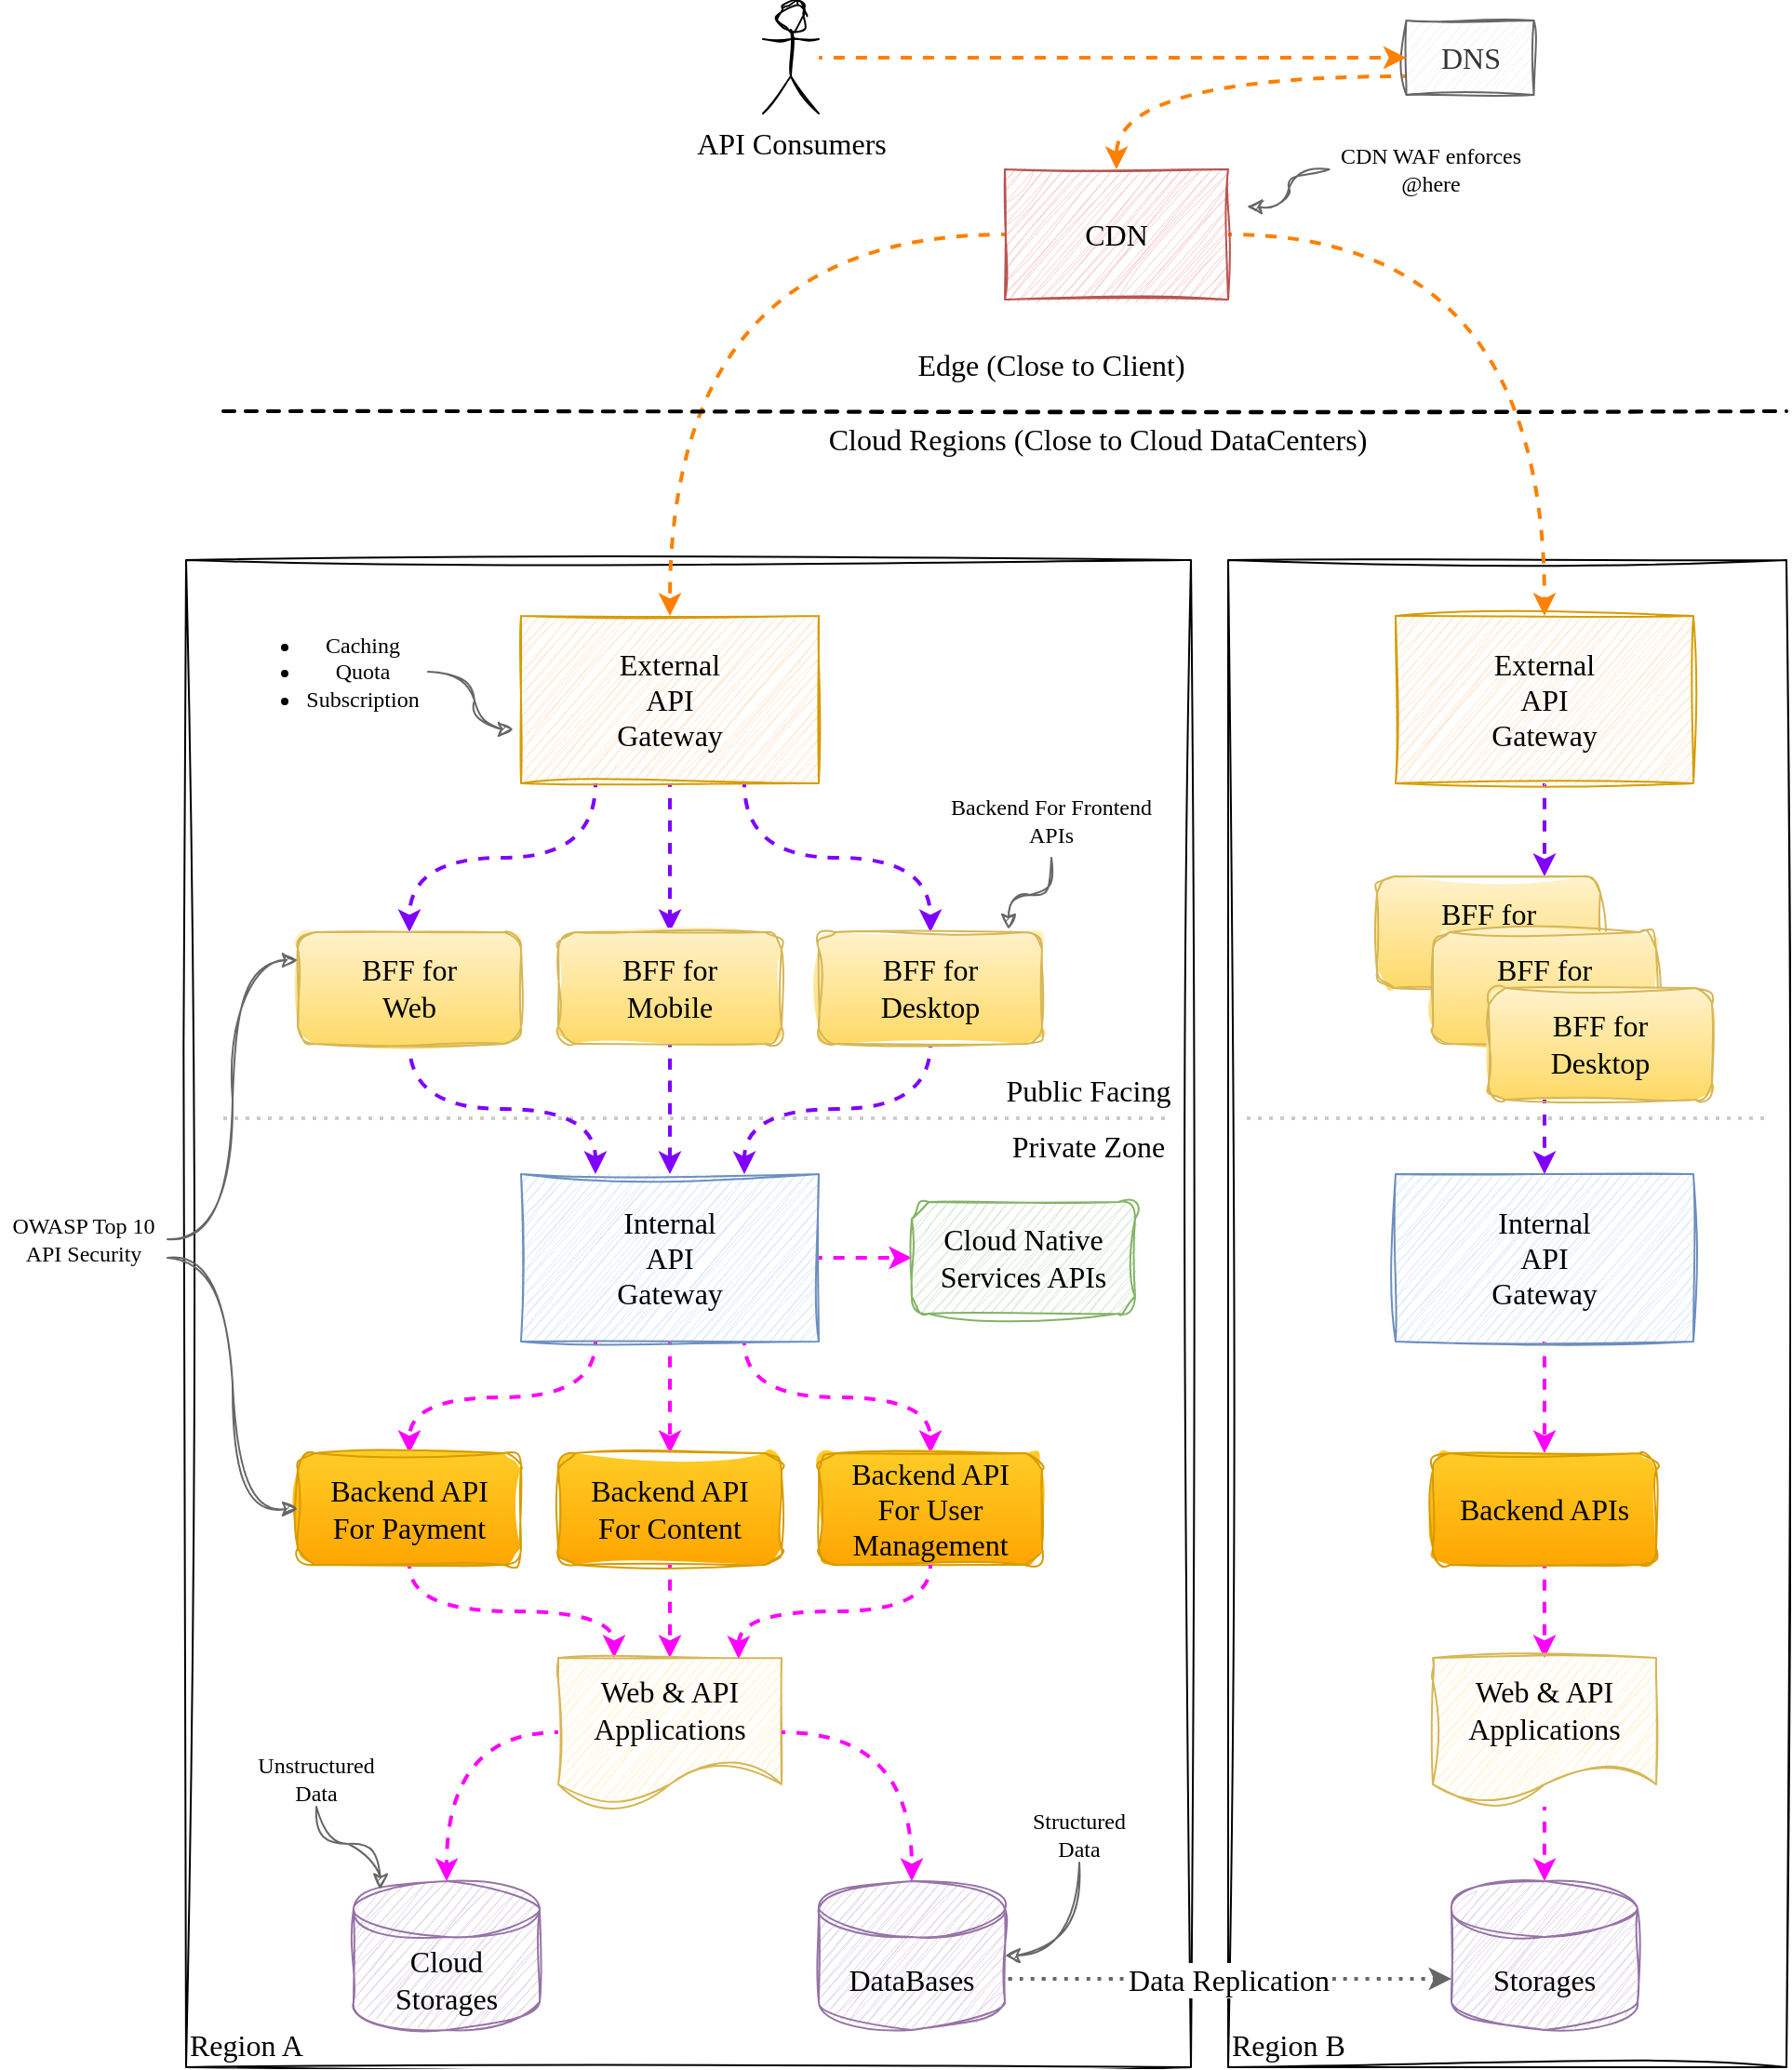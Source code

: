 <mxfile version="24.2.5" type="device">
  <diagram name="Page-1" id="_f-h18ocnEB4iOxPGBQ4">
    <mxGraphModel dx="1420" dy="723" grid="0" gridSize="10" guides="1" tooltips="1" connect="1" arrows="1" fold="1" page="0" pageScale="1" pageWidth="827" pageHeight="1169" math="0" shadow="0">
      <root>
        <mxCell id="0" />
        <mxCell id="1" parent="0" />
        <mxCell id="DkE2EI-Y3YgHdCdcs4yU-56" value="Region B" style="rounded=0;whiteSpace=wrap;html=1;sketch=1;jiggle=2;curveFitting=1;strokeColor=default;align=left;verticalAlign=bottom;fontFamily=Gloria Hallelujah;fontSource=https%3A%2F%2Ffonts.googleapis.com%2Fcss%3Ffamily%3DGloria%2BHallelujah;fontSize=16;fontColor=default;labelBackgroundColor=default;fillColor=default;" parent="1" vertex="1">
          <mxGeometry x="480" y="490" width="300" height="810" as="geometry" />
        </mxCell>
        <mxCell id="DkE2EI-Y3YgHdCdcs4yU-55" value="Region A" style="rounded=0;whiteSpace=wrap;html=1;sketch=1;jiggle=2;curveFitting=1;strokeColor=default;align=left;verticalAlign=bottom;fontFamily=Gloria Hallelujah;fontSource=https%3A%2F%2Ffonts.googleapis.com%2Fcss%3Ffamily%3DGloria%2BHallelujah;fontSize=16;fontColor=default;labelBackgroundColor=default;fillColor=default;" parent="1" vertex="1">
          <mxGeometry x="-80" y="490" width="540" height="810" as="geometry" />
        </mxCell>
        <mxCell id="DkE2EI-Y3YgHdCdcs4yU-33" style="edgeStyle=orthogonalEdgeStyle;curved=1;rounded=0;orthogonalLoop=1;jettySize=auto;html=1;exitX=0;exitY=0.5;exitDx=0;exitDy=0;dashed=1;strokeColor=#FF8000;strokeWidth=2;align=center;verticalAlign=middle;fontFamily=Gloria Hallelujah;fontSource=https%3A%2F%2Ffonts.googleapis.com%2Fcss%3Ffamily%3DGloria%2BHallelujah;fontSize=16;fontColor=default;labelBackgroundColor=default;endArrow=classic;endFill=1;flowAnimation=1;" parent="1" source="DkE2EI-Y3YgHdCdcs4yU-1" target="DkE2EI-Y3YgHdCdcs4yU-2" edge="1">
          <mxGeometry relative="1" as="geometry" />
        </mxCell>
        <mxCell id="DkE2EI-Y3YgHdCdcs4yU-34" style="edgeStyle=orthogonalEdgeStyle;curved=1;rounded=0;orthogonalLoop=1;jettySize=auto;html=1;exitX=1;exitY=0.5;exitDx=0;exitDy=0;dashed=1;strokeColor=#FF8000;strokeWidth=2;align=center;verticalAlign=middle;fontFamily=Gloria Hallelujah;fontSource=https%3A%2F%2Ffonts.googleapis.com%2Fcss%3Ffamily%3DGloria%2BHallelujah;fontSize=16;fontColor=default;labelBackgroundColor=default;endArrow=classic;endFill=1;flowAnimation=1;" parent="1" source="DkE2EI-Y3YgHdCdcs4yU-1" target="DkE2EI-Y3YgHdCdcs4yU-4" edge="1">
          <mxGeometry relative="1" as="geometry" />
        </mxCell>
        <mxCell id="DkE2EI-Y3YgHdCdcs4yU-1" value="CDN" style="rounded=0;whiteSpace=wrap;html=1;sketch=1;curveFitting=1;jiggle=2;fontFamily=Gloria Hallelujah;fontSource=https%3A%2F%2Ffonts.googleapis.com%2Fcss%3Ffamily%3DGloria%2BHallelujah;fontSize=16;fillColor=#f8cecc;strokeColor=#b85450;" parent="1" vertex="1">
          <mxGeometry x="360" y="280" width="120" height="70" as="geometry" />
        </mxCell>
        <mxCell id="DkE2EI-Y3YgHdCdcs4yU-35" style="edgeStyle=orthogonalEdgeStyle;curved=1;rounded=0;orthogonalLoop=1;jettySize=auto;html=1;exitX=0.25;exitY=1;exitDx=0;exitDy=0;dashed=1;strokeColor=#7F00FF;strokeWidth=2;align=center;verticalAlign=middle;fontFamily=Gloria Hallelujah;fontSource=https%3A%2F%2Ffonts.googleapis.com%2Fcss%3Ffamily%3DGloria%2BHallelujah;fontSize=16;fontColor=default;labelBackgroundColor=default;endArrow=classic;endFill=1;flowAnimation=1;" parent="1" source="DkE2EI-Y3YgHdCdcs4yU-2" target="DkE2EI-Y3YgHdCdcs4yU-8" edge="1">
          <mxGeometry relative="1" as="geometry" />
        </mxCell>
        <mxCell id="DkE2EI-Y3YgHdCdcs4yU-36" style="edgeStyle=orthogonalEdgeStyle;curved=1;rounded=0;orthogonalLoop=1;jettySize=auto;html=1;exitX=0.5;exitY=1;exitDx=0;exitDy=0;dashed=1;strokeColor=#7F00FF;strokeWidth=2;align=center;verticalAlign=middle;fontFamily=Gloria Hallelujah;fontSource=https%3A%2F%2Ffonts.googleapis.com%2Fcss%3Ffamily%3DGloria%2BHallelujah;fontSize=16;fontColor=default;labelBackgroundColor=default;endArrow=classic;endFill=1;flowAnimation=1;" parent="1" source="DkE2EI-Y3YgHdCdcs4yU-2" target="DkE2EI-Y3YgHdCdcs4yU-9" edge="1">
          <mxGeometry relative="1" as="geometry" />
        </mxCell>
        <mxCell id="DkE2EI-Y3YgHdCdcs4yU-37" style="edgeStyle=orthogonalEdgeStyle;curved=1;rounded=0;orthogonalLoop=1;jettySize=auto;html=1;exitX=0.75;exitY=1;exitDx=0;exitDy=0;dashed=1;strokeColor=#7F00FF;strokeWidth=2;align=center;verticalAlign=middle;fontFamily=Gloria Hallelujah;fontSource=https%3A%2F%2Ffonts.googleapis.com%2Fcss%3Ffamily%3DGloria%2BHallelujah;fontSize=16;fontColor=default;labelBackgroundColor=default;endArrow=classic;endFill=1;flowAnimation=1;" parent="1" source="DkE2EI-Y3YgHdCdcs4yU-2" target="DkE2EI-Y3YgHdCdcs4yU-10" edge="1">
          <mxGeometry relative="1" as="geometry" />
        </mxCell>
        <mxCell id="DkE2EI-Y3YgHdCdcs4yU-2" value="&lt;div&gt;External&lt;/div&gt;API&lt;div&gt;Gateway&lt;/div&gt;" style="rounded=0;whiteSpace=wrap;html=1;sketch=1;curveFitting=1;jiggle=2;fontFamily=Gloria Hallelujah;fontSource=https%3A%2F%2Ffonts.googleapis.com%2Fcss%3Ffamily%3DGloria%2BHallelujah;fontSize=16;fillColor=#ffe6cc;strokeColor=#d79b00;" parent="1" vertex="1">
          <mxGeometry x="100" y="520" width="160" height="90" as="geometry" />
        </mxCell>
        <mxCell id="DkE2EI-Y3YgHdCdcs4yU-38" style="edgeStyle=orthogonalEdgeStyle;curved=1;rounded=0;orthogonalLoop=1;jettySize=auto;html=1;entryX=0.75;entryY=0;entryDx=0;entryDy=0;dashed=1;strokeColor=#7F00FF;strokeWidth=2;align=center;verticalAlign=middle;fontFamily=Gloria Hallelujah;fontSource=https%3A%2F%2Ffonts.googleapis.com%2Fcss%3Ffamily%3DGloria%2BHallelujah;fontSize=16;fontColor=default;labelBackgroundColor=default;endArrow=classic;endFill=1;flowAnimation=1;" parent="1" source="DkE2EI-Y3YgHdCdcs4yU-4" target="DkE2EI-Y3YgHdCdcs4yU-13" edge="1">
          <mxGeometry relative="1" as="geometry" />
        </mxCell>
        <mxCell id="DkE2EI-Y3YgHdCdcs4yU-4" value="&lt;div&gt;External&lt;/div&gt;API&lt;div&gt;Gateway&lt;/div&gt;" style="rounded=0;whiteSpace=wrap;html=1;sketch=1;curveFitting=1;jiggle=2;fontFamily=Gloria Hallelujah;fontSource=https%3A%2F%2Ffonts.googleapis.com%2Fcss%3Ffamily%3DGloria%2BHallelujah;fontSize=16;fillColor=#ffe6cc;strokeColor=#d79b00;" parent="1" vertex="1">
          <mxGeometry x="570" y="520" width="160" height="90" as="geometry" />
        </mxCell>
        <mxCell id="DkE2EI-Y3YgHdCdcs4yU-5" value="" style="endArrow=none;dashed=1;html=1;rounded=0;fontFamily=Gloria Hallelujah;fontSource=https%3A%2F%2Ffonts.googleapis.com%2Fcss%3Ffamily%3DGloria%2BHallelujah;fontSize=16;fontColor=default;strokeWidth=2;dashPattern=1 2;strokeColor=#CCCCCC;" parent="1" edge="1">
          <mxGeometry width="50" height="50" relative="1" as="geometry">
            <mxPoint x="-60" y="790" as="sourcePoint" />
            <mxPoint x="450" y="790" as="targetPoint" />
          </mxGeometry>
        </mxCell>
        <mxCell id="DkE2EI-Y3YgHdCdcs4yU-6" value="Edge (Close to Client)" style="text;html=1;align=center;verticalAlign=middle;whiteSpace=wrap;rounded=0;fontFamily=Gloria Hallelujah;fontSource=https%3A%2F%2Ffonts.googleapis.com%2Fcss%3Ffamily%3DGloria%2BHallelujah;fontSize=16;fontColor=default;labelBackgroundColor=default;" parent="1" vertex="1">
          <mxGeometry x="290" y="370" width="190" height="30" as="geometry" />
        </mxCell>
        <mxCell id="DkE2EI-Y3YgHdCdcs4yU-7" value="Cloud Regions (Close to Cloud DataCenters)" style="text;html=1;align=center;verticalAlign=middle;whiteSpace=wrap;rounded=0;fontFamily=Gloria Hallelujah;fontSource=https%3A%2F%2Ffonts.googleapis.com%2Fcss%3Ffamily%3DGloria%2BHallelujah;fontSize=16;fontColor=default;labelBackgroundColor=default;" parent="1" vertex="1">
          <mxGeometry x="230" y="410" width="360" height="30" as="geometry" />
        </mxCell>
        <mxCell id="DkE2EI-Y3YgHdCdcs4yU-40" style="edgeStyle=orthogonalEdgeStyle;curved=1;rounded=0;orthogonalLoop=1;jettySize=auto;html=1;exitX=0.5;exitY=1;exitDx=0;exitDy=0;entryX=0.25;entryY=0;entryDx=0;entryDy=0;dashed=1;strokeColor=#7F00FF;strokeWidth=2;align=center;verticalAlign=middle;fontFamily=Gloria Hallelujah;fontSource=https%3A%2F%2Ffonts.googleapis.com%2Fcss%3Ffamily%3DGloria%2BHallelujah;fontSize=16;fontColor=default;labelBackgroundColor=default;endArrow=classic;endFill=1;flowAnimation=1;" parent="1" source="DkE2EI-Y3YgHdCdcs4yU-8" target="DkE2EI-Y3YgHdCdcs4yU-11" edge="1">
          <mxGeometry relative="1" as="geometry" />
        </mxCell>
        <mxCell id="DkE2EI-Y3YgHdCdcs4yU-8" value="BFF for&lt;div&gt;Web&lt;/div&gt;" style="rounded=1;whiteSpace=wrap;html=1;sketch=1;jiggle=2;curveFitting=1;strokeColor=#d6b656;align=center;verticalAlign=middle;fontFamily=Gloria Hallelujah;fontSource=https%3A%2F%2Ffonts.googleapis.com%2Fcss%3Ffamily%3DGloria%2BHallelujah;fontSize=16;labelBackgroundColor=none;fillColor=#fff2cc;gradientColor=#ffd966;" parent="1" vertex="1">
          <mxGeometry x="-20" y="690" width="120" height="60" as="geometry" />
        </mxCell>
        <mxCell id="DkE2EI-Y3YgHdCdcs4yU-41" style="edgeStyle=orthogonalEdgeStyle;curved=1;rounded=0;orthogonalLoop=1;jettySize=auto;html=1;exitX=0.5;exitY=1;exitDx=0;exitDy=0;entryX=0.5;entryY=0;entryDx=0;entryDy=0;dashed=1;strokeColor=#7F00FF;strokeWidth=2;align=center;verticalAlign=middle;fontFamily=Gloria Hallelujah;fontSource=https%3A%2F%2Ffonts.googleapis.com%2Fcss%3Ffamily%3DGloria%2BHallelujah;fontSize=16;fontColor=default;labelBackgroundColor=default;endArrow=classic;endFill=1;flowAnimation=1;" parent="1" source="DkE2EI-Y3YgHdCdcs4yU-9" target="DkE2EI-Y3YgHdCdcs4yU-11" edge="1">
          <mxGeometry relative="1" as="geometry" />
        </mxCell>
        <mxCell id="DkE2EI-Y3YgHdCdcs4yU-9" value="BFF for&lt;div&gt;Mobile&lt;/div&gt;" style="rounded=1;whiteSpace=wrap;html=1;sketch=1;jiggle=2;curveFitting=1;strokeColor=#d6b656;align=center;verticalAlign=middle;fontFamily=Gloria Hallelujah;fontSource=https%3A%2F%2Ffonts.googleapis.com%2Fcss%3Ffamily%3DGloria%2BHallelujah;fontSize=16;labelBackgroundColor=none;fillColor=#fff2cc;gradientColor=#ffd966;" parent="1" vertex="1">
          <mxGeometry x="120" y="690" width="120" height="60" as="geometry" />
        </mxCell>
        <mxCell id="DkE2EI-Y3YgHdCdcs4yU-42" style="edgeStyle=orthogonalEdgeStyle;curved=1;rounded=0;orthogonalLoop=1;jettySize=auto;html=1;entryX=0.75;entryY=0;entryDx=0;entryDy=0;dashed=1;strokeColor=#7F00FF;strokeWidth=2;align=center;verticalAlign=middle;fontFamily=Gloria Hallelujah;fontSource=https%3A%2F%2Ffonts.googleapis.com%2Fcss%3Ffamily%3DGloria%2BHallelujah;fontSize=16;fontColor=default;labelBackgroundColor=default;endArrow=classic;endFill=1;flowAnimation=1;" parent="1" source="DkE2EI-Y3YgHdCdcs4yU-10" target="DkE2EI-Y3YgHdCdcs4yU-11" edge="1">
          <mxGeometry relative="1" as="geometry" />
        </mxCell>
        <mxCell id="DkE2EI-Y3YgHdCdcs4yU-10" value="BFF for&lt;div&gt;Desktop&lt;/div&gt;" style="rounded=1;whiteSpace=wrap;html=1;sketch=1;jiggle=2;curveFitting=1;strokeColor=#d6b656;align=center;verticalAlign=middle;fontFamily=Gloria Hallelujah;fontSource=https%3A%2F%2Ffonts.googleapis.com%2Fcss%3Ffamily%3DGloria%2BHallelujah;fontSize=16;labelBackgroundColor=none;fillColor=#fff2cc;gradientColor=#ffd966;" parent="1" vertex="1">
          <mxGeometry x="260" y="690" width="120" height="60" as="geometry" />
        </mxCell>
        <mxCell id="DkE2EI-Y3YgHdCdcs4yU-43" style="edgeStyle=orthogonalEdgeStyle;curved=1;rounded=0;orthogonalLoop=1;jettySize=auto;html=1;exitX=0.25;exitY=1;exitDx=0;exitDy=0;dashed=1;strokeColor=#FF00FF;strokeWidth=2;align=center;verticalAlign=middle;fontFamily=Gloria Hallelujah;fontSource=https%3A%2F%2Ffonts.googleapis.com%2Fcss%3Ffamily%3DGloria%2BHallelujah;fontSize=16;fontColor=default;labelBackgroundColor=default;endArrow=classic;endFill=1;flowAnimation=1;" parent="1" source="DkE2EI-Y3YgHdCdcs4yU-11" target="DkE2EI-Y3YgHdCdcs4yU-16" edge="1">
          <mxGeometry relative="1" as="geometry" />
        </mxCell>
        <mxCell id="DkE2EI-Y3YgHdCdcs4yU-44" style="edgeStyle=orthogonalEdgeStyle;curved=1;rounded=0;orthogonalLoop=1;jettySize=auto;html=1;exitX=0.5;exitY=1;exitDx=0;exitDy=0;entryX=0.5;entryY=0;entryDx=0;entryDy=0;dashed=1;strokeColor=#FF00FF;strokeWidth=2;align=center;verticalAlign=middle;fontFamily=Gloria Hallelujah;fontSource=https%3A%2F%2Ffonts.googleapis.com%2Fcss%3Ffamily%3DGloria%2BHallelujah;fontSize=16;fontColor=default;labelBackgroundColor=default;endArrow=classic;endFill=1;flowAnimation=1;" parent="1" source="DkE2EI-Y3YgHdCdcs4yU-11" target="DkE2EI-Y3YgHdCdcs4yU-17" edge="1">
          <mxGeometry relative="1" as="geometry" />
        </mxCell>
        <mxCell id="DkE2EI-Y3YgHdCdcs4yU-45" style="edgeStyle=orthogonalEdgeStyle;curved=1;rounded=0;orthogonalLoop=1;jettySize=auto;html=1;exitX=0.75;exitY=1;exitDx=0;exitDy=0;entryX=0.5;entryY=0;entryDx=0;entryDy=0;dashed=1;strokeColor=#FF00FF;strokeWidth=2;align=center;verticalAlign=middle;fontFamily=Gloria Hallelujah;fontSource=https%3A%2F%2Ffonts.googleapis.com%2Fcss%3Ffamily%3DGloria%2BHallelujah;fontSize=16;fontColor=default;labelBackgroundColor=default;endArrow=classic;endFill=1;flowAnimation=1;" parent="1" source="DkE2EI-Y3YgHdCdcs4yU-11" target="DkE2EI-Y3YgHdCdcs4yU-18" edge="1">
          <mxGeometry relative="1" as="geometry" />
        </mxCell>
        <mxCell id="DkE2EI-Y3YgHdCdcs4yU-58" style="edgeStyle=orthogonalEdgeStyle;curved=1;rounded=0;orthogonalLoop=1;jettySize=auto;html=1;dashed=1;strokeColor=#FF00FF;strokeWidth=2;align=center;verticalAlign=middle;fontFamily=Gloria Hallelujah;fontSource=https%3A%2F%2Ffonts.googleapis.com%2Fcss%3Ffamily%3DGloria%2BHallelujah;fontSize=16;fontColor=default;labelBackgroundColor=default;endArrow=classic;endFill=1;flowAnimation=1;" parent="1" source="DkE2EI-Y3YgHdCdcs4yU-11" target="DkE2EI-Y3YgHdCdcs4yU-57" edge="1">
          <mxGeometry relative="1" as="geometry" />
        </mxCell>
        <mxCell id="DkE2EI-Y3YgHdCdcs4yU-11" value="&lt;div&gt;&lt;span style=&quot;background-color: initial;&quot;&gt;Internal&lt;/span&gt;&lt;/div&gt;&lt;div&gt;&lt;span style=&quot;background-color: initial;&quot;&gt;API&lt;/span&gt;&lt;br&gt;&lt;/div&gt;&lt;div&gt;Gateway&lt;/div&gt;" style="rounded=0;whiteSpace=wrap;html=1;sketch=1;curveFitting=1;jiggle=2;fontFamily=Gloria Hallelujah;fontSource=https%3A%2F%2Ffonts.googleapis.com%2Fcss%3Ffamily%3DGloria%2BHallelujah;fontSize=16;fillColor=#dae8fc;strokeColor=#6c8ebf;" parent="1" vertex="1">
          <mxGeometry x="100" y="820" width="160" height="90" as="geometry" />
        </mxCell>
        <mxCell id="DkE2EI-Y3YgHdCdcs4yU-51" style="edgeStyle=orthogonalEdgeStyle;curved=1;rounded=0;orthogonalLoop=1;jettySize=auto;html=1;exitX=0.5;exitY=1;exitDx=0;exitDy=0;dashed=1;strokeColor=#FF00FF;strokeWidth=2;align=center;verticalAlign=middle;fontFamily=Gloria Hallelujah;fontSource=https%3A%2F%2Ffonts.googleapis.com%2Fcss%3Ffamily%3DGloria%2BHallelujah;fontSize=16;fontColor=default;labelBackgroundColor=default;endArrow=classic;endFill=1;flowAnimation=1;" parent="1" source="DkE2EI-Y3YgHdCdcs4yU-12" target="DkE2EI-Y3YgHdCdcs4yU-20" edge="1">
          <mxGeometry relative="1" as="geometry" />
        </mxCell>
        <mxCell id="DkE2EI-Y3YgHdCdcs4yU-12" value="&lt;div&gt;Internal&lt;/div&gt;API&lt;div&gt;Gateway&lt;/div&gt;" style="rounded=0;whiteSpace=wrap;html=1;sketch=1;curveFitting=1;jiggle=2;fontFamily=Gloria Hallelujah;fontSource=https%3A%2F%2Ffonts.googleapis.com%2Fcss%3Ffamily%3DGloria%2BHallelujah;fontSize=16;fillColor=#dae8fc;strokeColor=#6c8ebf;" parent="1" vertex="1">
          <mxGeometry x="570" y="820" width="160" height="90" as="geometry" />
        </mxCell>
        <mxCell id="DkE2EI-Y3YgHdCdcs4yU-13" value="BFF for&lt;div&gt;Web&lt;/div&gt;" style="rounded=1;whiteSpace=wrap;html=1;sketch=1;jiggle=2;curveFitting=1;strokeColor=#d6b656;align=center;verticalAlign=middle;fontFamily=Gloria Hallelujah;fontSource=https%3A%2F%2Ffonts.googleapis.com%2Fcss%3Ffamily%3DGloria%2BHallelujah;fontSize=16;labelBackgroundColor=none;fillColor=#fff2cc;gradientColor=#ffd966;" parent="1" vertex="1">
          <mxGeometry x="560" y="660" width="120" height="60" as="geometry" />
        </mxCell>
        <mxCell id="DkE2EI-Y3YgHdCdcs4yU-14" value="BFF for&lt;div&gt;Mobile&lt;/div&gt;" style="rounded=1;whiteSpace=wrap;html=1;sketch=1;jiggle=2;curveFitting=1;strokeColor=#d6b656;align=center;verticalAlign=middle;fontFamily=Gloria Hallelujah;fontSource=https%3A%2F%2Ffonts.googleapis.com%2Fcss%3Ffamily%3DGloria%2BHallelujah;fontSize=16;labelBackgroundColor=none;fillColor=#fff2cc;gradientColor=#ffd966;" parent="1" vertex="1">
          <mxGeometry x="590" y="690" width="120" height="60" as="geometry" />
        </mxCell>
        <mxCell id="DkE2EI-Y3YgHdCdcs4yU-39" style="edgeStyle=orthogonalEdgeStyle;curved=1;rounded=0;orthogonalLoop=1;jettySize=auto;html=1;exitX=0.25;exitY=1;exitDx=0;exitDy=0;entryX=0.5;entryY=0;entryDx=0;entryDy=0;dashed=1;strokeColor=#7F00FF;strokeWidth=2;align=center;verticalAlign=middle;fontFamily=Gloria Hallelujah;fontSource=https%3A%2F%2Ffonts.googleapis.com%2Fcss%3Ffamily%3DGloria%2BHallelujah;fontSize=16;fontColor=default;labelBackgroundColor=default;endArrow=classic;endFill=1;flowAnimation=1;" parent="1" source="DkE2EI-Y3YgHdCdcs4yU-15" target="DkE2EI-Y3YgHdCdcs4yU-12" edge="1">
          <mxGeometry relative="1" as="geometry" />
        </mxCell>
        <mxCell id="DkE2EI-Y3YgHdCdcs4yU-15" value="BFF for&lt;div&gt;Desktop&lt;/div&gt;" style="rounded=1;whiteSpace=wrap;html=1;sketch=1;jiggle=2;curveFitting=1;strokeColor=#d6b656;align=center;verticalAlign=middle;fontFamily=Gloria Hallelujah;fontSource=https%3A%2F%2Ffonts.googleapis.com%2Fcss%3Ffamily%3DGloria%2BHallelujah;fontSize=16;labelBackgroundColor=none;fillColor=#fff2cc;gradientColor=#ffd966;" parent="1" vertex="1">
          <mxGeometry x="620" y="720" width="120" height="60" as="geometry" />
        </mxCell>
        <mxCell id="DkE2EI-Y3YgHdCdcs4yU-46" style="edgeStyle=orthogonalEdgeStyle;curved=1;rounded=0;orthogonalLoop=1;jettySize=auto;html=1;exitX=0.5;exitY=1;exitDx=0;exitDy=0;entryX=0.25;entryY=0;entryDx=0;entryDy=0;dashed=1;strokeColor=#FF00FF;strokeWidth=2;align=center;verticalAlign=middle;fontFamily=Gloria Hallelujah;fontSource=https%3A%2F%2Ffonts.googleapis.com%2Fcss%3Ffamily%3DGloria%2BHallelujah;fontSize=16;fontColor=default;labelBackgroundColor=default;endArrow=classic;endFill=1;flowAnimation=1;" parent="1" source="DkE2EI-Y3YgHdCdcs4yU-16" target="DkE2EI-Y3YgHdCdcs4yU-23" edge="1">
          <mxGeometry relative="1" as="geometry" />
        </mxCell>
        <mxCell id="DkE2EI-Y3YgHdCdcs4yU-16" value="Backend API&lt;div&gt;For Payment&lt;/div&gt;" style="rounded=1;whiteSpace=wrap;html=1;sketch=1;jiggle=2;curveFitting=1;strokeColor=#d79b00;align=center;verticalAlign=middle;fontFamily=Gloria Hallelujah;fontSource=https%3A%2F%2Ffonts.googleapis.com%2Fcss%3Ffamily%3DGloria%2BHallelujah;fontSize=16;labelBackgroundColor=none;fillColor=#ffcd28;gradientColor=#ffa500;" parent="1" vertex="1">
          <mxGeometry x="-20" y="970" width="120" height="60" as="geometry" />
        </mxCell>
        <mxCell id="DkE2EI-Y3YgHdCdcs4yU-47" style="edgeStyle=orthogonalEdgeStyle;curved=1;rounded=0;orthogonalLoop=1;jettySize=auto;html=1;exitX=0.5;exitY=1;exitDx=0;exitDy=0;entryX=0.5;entryY=0;entryDx=0;entryDy=0;dashed=1;strokeColor=#FF00FF;strokeWidth=2;align=center;verticalAlign=middle;fontFamily=Gloria Hallelujah;fontSource=https%3A%2F%2Ffonts.googleapis.com%2Fcss%3Ffamily%3DGloria%2BHallelujah;fontSize=16;fontColor=default;labelBackgroundColor=default;endArrow=classic;endFill=1;flowAnimation=1;" parent="1" source="DkE2EI-Y3YgHdCdcs4yU-17" target="DkE2EI-Y3YgHdCdcs4yU-23" edge="1">
          <mxGeometry relative="1" as="geometry" />
        </mxCell>
        <mxCell id="DkE2EI-Y3YgHdCdcs4yU-17" value="Backend API&lt;div&gt;For Content&lt;/div&gt;" style="rounded=1;whiteSpace=wrap;html=1;sketch=1;jiggle=2;curveFitting=1;strokeColor=#d79b00;align=center;verticalAlign=middle;fontFamily=Gloria Hallelujah;fontSource=https%3A%2F%2Ffonts.googleapis.com%2Fcss%3Ffamily%3DGloria%2BHallelujah;fontSize=16;labelBackgroundColor=none;fillColor=#ffcd28;gradientColor=#ffa500;" parent="1" vertex="1">
          <mxGeometry x="120" y="970" width="120" height="60" as="geometry" />
        </mxCell>
        <mxCell id="DkE2EI-Y3YgHdCdcs4yU-18" value="Backend API&lt;div&gt;For User&lt;/div&gt;&lt;div&gt;Management&lt;/div&gt;" style="rounded=1;whiteSpace=wrap;html=1;sketch=1;jiggle=2;curveFitting=1;strokeColor=#d79b00;align=center;verticalAlign=middle;fontFamily=Gloria Hallelujah;fontSource=https%3A%2F%2Ffonts.googleapis.com%2Fcss%3Ffamily%3DGloria%2BHallelujah;fontSize=16;labelBackgroundColor=none;fillColor=#ffcd28;gradientColor=#ffa500;" parent="1" vertex="1">
          <mxGeometry x="260" y="970" width="120" height="60" as="geometry" />
        </mxCell>
        <mxCell id="DkE2EI-Y3YgHdCdcs4yU-52" style="edgeStyle=orthogonalEdgeStyle;curved=1;rounded=0;orthogonalLoop=1;jettySize=auto;html=1;exitX=0.5;exitY=1;exitDx=0;exitDy=0;dashed=1;strokeColor=#FF00FF;strokeWidth=2;align=center;verticalAlign=middle;fontFamily=Gloria Hallelujah;fontSource=https%3A%2F%2Ffonts.googleapis.com%2Fcss%3Ffamily%3DGloria%2BHallelujah;fontSize=16;fontColor=default;labelBackgroundColor=default;endArrow=classic;endFill=1;flowAnimation=1;" parent="1" source="DkE2EI-Y3YgHdCdcs4yU-20" target="DkE2EI-Y3YgHdCdcs4yU-26" edge="1">
          <mxGeometry relative="1" as="geometry" />
        </mxCell>
        <mxCell id="DkE2EI-Y3YgHdCdcs4yU-20" value="Backend APIs" style="rounded=1;whiteSpace=wrap;html=1;sketch=1;jiggle=2;curveFitting=1;strokeColor=#d79b00;align=center;verticalAlign=middle;fontFamily=Gloria Hallelujah;fontSource=https%3A%2F%2Ffonts.googleapis.com%2Fcss%3Ffamily%3DGloria%2BHallelujah;fontSize=16;labelBackgroundColor=none;fillColor=#ffcd28;gradientColor=#ffa500;" parent="1" vertex="1">
          <mxGeometry x="590" y="970" width="120" height="60" as="geometry" />
        </mxCell>
        <mxCell id="DkE2EI-Y3YgHdCdcs4yU-32" style="edgeStyle=orthogonalEdgeStyle;curved=1;rounded=0;orthogonalLoop=1;jettySize=auto;html=1;exitX=0;exitY=0.75;exitDx=0;exitDy=0;dashed=1;strokeColor=#FF8000;strokeWidth=2;align=center;verticalAlign=middle;fontFamily=Gloria Hallelujah;fontSource=https%3A%2F%2Ffonts.googleapis.com%2Fcss%3Ffamily%3DGloria%2BHallelujah;fontSize=16;fontColor=default;labelBackgroundColor=default;endArrow=classic;endFill=1;flowAnimation=1;" parent="1" source="DkE2EI-Y3YgHdCdcs4yU-21" target="DkE2EI-Y3YgHdCdcs4yU-1" edge="1">
          <mxGeometry relative="1" as="geometry" />
        </mxCell>
        <mxCell id="DkE2EI-Y3YgHdCdcs4yU-21" value="DNS" style="rounded=0;whiteSpace=wrap;html=1;sketch=1;curveFitting=1;jiggle=2;fontFamily=Gloria Hallelujah;fontSource=https%3A%2F%2Ffonts.googleapis.com%2Fcss%3Ffamily%3DGloria%2BHallelujah;fontSize=16;fillColor=#f5f5f5;strokeColor=#666666;fontColor=#333333;" parent="1" vertex="1">
          <mxGeometry x="575.71" y="200" width="68.57" height="40" as="geometry" />
        </mxCell>
        <mxCell id="DkE2EI-Y3YgHdCdcs4yU-22" value="Cloud&lt;div&gt;Storages&lt;/div&gt;" style="shape=cylinder3;whiteSpace=wrap;html=1;boundedLbl=1;backgroundOutline=1;size=15;rounded=0;sketch=1;jiggle=2;curveFitting=1;strokeColor=#9673a6;align=center;verticalAlign=middle;fontFamily=Gloria Hallelujah;fontSource=https%3A%2F%2Ffonts.googleapis.com%2Fcss%3Ffamily%3DGloria%2BHallelujah;fontSize=16;labelBackgroundColor=none;fillColor=#e1d5e7;" parent="1" vertex="1">
          <mxGeometry x="10" y="1200" width="100" height="80" as="geometry" />
        </mxCell>
        <mxCell id="DkE2EI-Y3YgHdCdcs4yU-49" style="edgeStyle=orthogonalEdgeStyle;curved=1;rounded=0;orthogonalLoop=1;jettySize=auto;html=1;dashed=1;strokeColor=#FF00FF;strokeWidth=2;align=center;verticalAlign=middle;fontFamily=Gloria Hallelujah;fontSource=https%3A%2F%2Ffonts.googleapis.com%2Fcss%3Ffamily%3DGloria%2BHallelujah;fontSize=16;fontColor=default;labelBackgroundColor=default;endArrow=classic;endFill=1;flowAnimation=1;exitX=0;exitY=0.5;exitDx=0;exitDy=0;" parent="1" source="DkE2EI-Y3YgHdCdcs4yU-23" target="DkE2EI-Y3YgHdCdcs4yU-22" edge="1">
          <mxGeometry relative="1" as="geometry" />
        </mxCell>
        <mxCell id="DkE2EI-Y3YgHdCdcs4yU-23" value="Web &amp;amp; API&lt;div&gt;Applications&lt;/div&gt;" style="shape=document;whiteSpace=wrap;html=1;boundedLbl=1;rounded=0;sketch=1;jiggle=2;curveFitting=1;strokeColor=#d6b656;align=center;verticalAlign=middle;fontFamily=Gloria Hallelujah;fontSource=https%3A%2F%2Ffonts.googleapis.com%2Fcss%3Ffamily%3DGloria%2BHallelujah;fontSize=16;labelBackgroundColor=none;fillColor=#fff2cc;" parent="1" vertex="1">
          <mxGeometry x="120" y="1080" width="120" height="80" as="geometry" />
        </mxCell>
        <mxCell id="DkE2EI-Y3YgHdCdcs4yU-25" value="DataBases" style="shape=cylinder3;whiteSpace=wrap;html=1;boundedLbl=1;backgroundOutline=1;size=15;rounded=0;sketch=1;jiggle=2;curveFitting=1;strokeColor=#9673a6;align=center;verticalAlign=middle;fontFamily=Gloria Hallelujah;fontSource=https%3A%2F%2Ffonts.googleapis.com%2Fcss%3Ffamily%3DGloria%2BHallelujah;fontSize=16;labelBackgroundColor=none;fillColor=#e1d5e7;" parent="1" vertex="1">
          <mxGeometry x="260" y="1200" width="100" height="80" as="geometry" />
        </mxCell>
        <mxCell id="DkE2EI-Y3YgHdCdcs4yU-53" style="edgeStyle=orthogonalEdgeStyle;curved=1;rounded=0;orthogonalLoop=1;jettySize=auto;html=1;dashed=1;strokeColor=#FF00FF;strokeWidth=2;align=center;verticalAlign=middle;fontFamily=Gloria Hallelujah;fontSource=https%3A%2F%2Ffonts.googleapis.com%2Fcss%3Ffamily%3DGloria%2BHallelujah;fontSize=16;fontColor=default;labelBackgroundColor=default;endArrow=classic;endFill=1;flowAnimation=1;" parent="1" source="DkE2EI-Y3YgHdCdcs4yU-26" target="DkE2EI-Y3YgHdCdcs4yU-27" edge="1">
          <mxGeometry relative="1" as="geometry" />
        </mxCell>
        <mxCell id="DkE2EI-Y3YgHdCdcs4yU-26" value="Web &amp;amp; API&lt;div&gt;Applications&lt;/div&gt;" style="shape=document;whiteSpace=wrap;html=1;boundedLbl=1;rounded=0;sketch=1;jiggle=2;curveFitting=1;strokeColor=#d6b656;align=center;verticalAlign=middle;fontFamily=Gloria Hallelujah;fontSource=https%3A%2F%2Ffonts.googleapis.com%2Fcss%3Ffamily%3DGloria%2BHallelujah;fontSize=16;labelBackgroundColor=none;fillColor=#fff2cc;" parent="1" vertex="1">
          <mxGeometry x="590" y="1080" width="120" height="80" as="geometry" />
        </mxCell>
        <mxCell id="DkE2EI-Y3YgHdCdcs4yU-27" value="Storages" style="shape=cylinder3;whiteSpace=wrap;html=1;boundedLbl=1;backgroundOutline=1;size=15;rounded=0;sketch=1;jiggle=2;curveFitting=1;strokeColor=#9673a6;align=center;verticalAlign=middle;fontFamily=Gloria Hallelujah;fontSource=https%3A%2F%2Ffonts.googleapis.com%2Fcss%3Ffamily%3DGloria%2BHallelujah;fontSize=16;labelBackgroundColor=none;fillColor=#e1d5e7;" parent="1" vertex="1">
          <mxGeometry x="600" y="1200" width="100" height="80" as="geometry" />
        </mxCell>
        <mxCell id="DkE2EI-Y3YgHdCdcs4yU-29" style="edgeStyle=orthogonalEdgeStyle;rounded=0;orthogonalLoop=1;jettySize=auto;html=1;entryX=0;entryY=0.5;entryDx=0;entryDy=0;dashed=1;strokeColor=#FF8000;strokeWidth=2;align=center;verticalAlign=middle;fontFamily=Gloria Hallelujah;fontSource=https%3A%2F%2Ffonts.googleapis.com%2Fcss%3Ffamily%3DGloria%2BHallelujah;fontSize=16;fontColor=default;labelBackgroundColor=default;endArrow=classic;flowAnimation=1;endFill=1;curved=1;" parent="1" source="DkE2EI-Y3YgHdCdcs4yU-28" target="DkE2EI-Y3YgHdCdcs4yU-21" edge="1">
          <mxGeometry relative="1" as="geometry" />
        </mxCell>
        <mxCell id="DkE2EI-Y3YgHdCdcs4yU-28" value="API Consumers" style="shape=umlActor;verticalLabelPosition=bottom;verticalAlign=top;html=1;outlineConnect=0;rounded=0;sketch=1;jiggle=2;curveFitting=1;strokeColor=default;align=center;fontFamily=Gloria Hallelujah;fontSource=https%3A%2F%2Ffonts.googleapis.com%2Fcss%3Ffamily%3DGloria%2BHallelujah;fontSize=16;fontColor=default;labelBackgroundColor=default;fillColor=default;" parent="1" vertex="1">
          <mxGeometry x="230" y="190" width="30" height="60" as="geometry" />
        </mxCell>
        <mxCell id="DkE2EI-Y3YgHdCdcs4yU-48" style="edgeStyle=orthogonalEdgeStyle;curved=1;rounded=0;orthogonalLoop=1;jettySize=auto;html=1;entryX=0.808;entryY=0.006;entryDx=0;entryDy=0;entryPerimeter=0;dashed=1;strokeColor=#FF00FF;strokeWidth=2;align=center;verticalAlign=middle;fontFamily=Gloria Hallelujah;fontSource=https%3A%2F%2Ffonts.googleapis.com%2Fcss%3Ffamily%3DGloria%2BHallelujah;fontSize=16;fontColor=default;labelBackgroundColor=default;endArrow=classic;endFill=1;flowAnimation=1;exitX=0.5;exitY=1;exitDx=0;exitDy=0;" parent="1" source="DkE2EI-Y3YgHdCdcs4yU-18" target="DkE2EI-Y3YgHdCdcs4yU-23" edge="1">
          <mxGeometry relative="1" as="geometry" />
        </mxCell>
        <mxCell id="DkE2EI-Y3YgHdCdcs4yU-50" style="edgeStyle=orthogonalEdgeStyle;curved=1;rounded=0;orthogonalLoop=1;jettySize=auto;html=1;exitX=1;exitY=0.5;exitDx=0;exitDy=0;entryX=0.5;entryY=0;entryDx=0;entryDy=0;entryPerimeter=0;dashed=1;strokeColor=#FF00FF;strokeWidth=2;align=center;verticalAlign=middle;fontFamily=Gloria Hallelujah;fontSource=https%3A%2F%2Ffonts.googleapis.com%2Fcss%3Ffamily%3DGloria%2BHallelujah;fontSize=16;fontColor=default;labelBackgroundColor=default;endArrow=classic;endFill=1;flowAnimation=1;" parent="1" source="DkE2EI-Y3YgHdCdcs4yU-23" target="DkE2EI-Y3YgHdCdcs4yU-25" edge="1">
          <mxGeometry relative="1" as="geometry" />
        </mxCell>
        <mxCell id="DkE2EI-Y3YgHdCdcs4yU-57" value="Cloud Native Services APIs" style="rounded=1;whiteSpace=wrap;html=1;sketch=1;jiggle=2;curveFitting=1;strokeColor=#82b366;align=center;verticalAlign=middle;fontFamily=Gloria Hallelujah;fontSource=https%3A%2F%2Ffonts.googleapis.com%2Fcss%3Ffamily%3DGloria%2BHallelujah;fontSize=16;labelBackgroundColor=none;fillColor=#d5e8d4;" parent="1" vertex="1">
          <mxGeometry x="310" y="835" width="120" height="60" as="geometry" />
        </mxCell>
        <mxCell id="DkE2EI-Y3YgHdCdcs4yU-59" value="Structured&lt;div style=&quot;font-size: 12px;&quot;&gt;Data&lt;/div&gt;" style="text;html=1;align=center;verticalAlign=middle;whiteSpace=wrap;rounded=0;fontFamily=Gloria Hallelujah;fontSource=https%3A%2F%2Ffonts.googleapis.com%2Fcss%3Ffamily%3DGloria%2BHallelujah;fontSize=12;fontColor=default;labelBackgroundColor=default;sketch=1;curveFitting=1;jiggle=2;" parent="1" vertex="1">
          <mxGeometry x="370" y="1160" width="60" height="30" as="geometry" />
        </mxCell>
        <mxCell id="DkE2EI-Y3YgHdCdcs4yU-61" style="edgeStyle=orthogonalEdgeStyle;curved=1;rounded=0;orthogonalLoop=1;jettySize=auto;html=1;entryX=1;entryY=0.5;entryDx=0;entryDy=0;entryPerimeter=0;strokeColor=#666666;strokeWidth=1;align=center;verticalAlign=middle;fontFamily=Gloria Hallelujah;fontSource=https%3A%2F%2Ffonts.googleapis.com%2Fcss%3Ffamily%3DGloria%2BHallelujah;fontSize=16;fontColor=default;labelBackgroundColor=default;endArrow=classic;endFill=1;flowAnimation=0;exitX=0.5;exitY=1;exitDx=0;exitDy=0;sketch=1;curveFitting=1;jiggle=2;" parent="1" source="DkE2EI-Y3YgHdCdcs4yU-59" target="DkE2EI-Y3YgHdCdcs4yU-25" edge="1">
          <mxGeometry relative="1" as="geometry" />
        </mxCell>
        <mxCell id="DkE2EI-Y3YgHdCdcs4yU-63" value="" style="endArrow=none;dashed=1;html=1;rounded=0;fontFamily=Gloria Hallelujah;fontSource=https%3A%2F%2Ffonts.googleapis.com%2Fcss%3Ffamily%3DGloria%2BHallelujah;fontSize=16;fontColor=default;strokeWidth=2;sketch=1;curveFitting=1;jiggle=2;" parent="1" edge="1">
          <mxGeometry width="50" height="50" relative="1" as="geometry">
            <mxPoint x="-60" y="410" as="sourcePoint" />
            <mxPoint x="780" y="410" as="targetPoint" />
          </mxGeometry>
        </mxCell>
        <mxCell id="DkE2EI-Y3YgHdCdcs4yU-64" value="" style="endArrow=none;dashed=1;html=1;rounded=0;fontFamily=Gloria Hallelujah;fontSource=https%3A%2F%2Ffonts.googleapis.com%2Fcss%3Ffamily%3DGloria%2BHallelujah;fontSize=16;fontColor=default;strokeWidth=2;dashPattern=1 2;strokeColor=#CCCCCC;" parent="1" edge="1">
          <mxGeometry width="50" height="50" relative="1" as="geometry">
            <mxPoint x="490" y="790" as="sourcePoint" />
            <mxPoint x="770" y="790" as="targetPoint" />
          </mxGeometry>
        </mxCell>
        <mxCell id="DkE2EI-Y3YgHdCdcs4yU-65" value="Public Facing" style="text;html=1;align=center;verticalAlign=middle;whiteSpace=wrap;rounded=0;fontFamily=Gloria Hallelujah;fontSource=https%3A%2F%2Ffonts.googleapis.com%2Fcss%3Ffamily%3DGloria%2BHallelujah;fontSize=16;fontColor=default;labelBackgroundColor=default;" parent="1" vertex="1">
          <mxGeometry x="340" y="760" width="130" height="30" as="geometry" />
        </mxCell>
        <mxCell id="DkE2EI-Y3YgHdCdcs4yU-66" value="Private Zone" style="text;html=1;align=center;verticalAlign=middle;whiteSpace=wrap;rounded=0;fontFamily=Gloria Hallelujah;fontSource=https%3A%2F%2Ffonts.googleapis.com%2Fcss%3Ffamily%3DGloria%2BHallelujah;fontSize=16;fontColor=default;labelBackgroundColor=default;" parent="1" vertex="1">
          <mxGeometry x="340" y="790" width="130" height="30" as="geometry" />
        </mxCell>
        <mxCell id="DkE2EI-Y3YgHdCdcs4yU-67" value="Unstructured&lt;div style=&quot;font-size: 12px;&quot;&gt;Data&lt;/div&gt;" style="text;html=1;align=center;verticalAlign=middle;whiteSpace=wrap;rounded=0;fontFamily=Gloria Hallelujah;fontSource=https%3A%2F%2Ffonts.googleapis.com%2Fcss%3Ffamily%3DGloria%2BHallelujah;fontSize=12;fontColor=default;labelBackgroundColor=default;sketch=1;curveFitting=1;jiggle=2;" parent="1" vertex="1">
          <mxGeometry x="-40" y="1130" width="60" height="30" as="geometry" />
        </mxCell>
        <mxCell id="DkE2EI-Y3YgHdCdcs4yU-68" style="edgeStyle=orthogonalEdgeStyle;curved=1;rounded=0;sketch=1;jiggle=2;curveFitting=1;orthogonalLoop=1;jettySize=auto;html=1;entryX=0.145;entryY=0;entryDx=0;entryDy=4.35;entryPerimeter=0;strokeColor=#666666;strokeWidth=1;align=center;verticalAlign=middle;fontFamily=Gloria Hallelujah;fontSource=https%3A%2F%2Ffonts.googleapis.com%2Fcss%3Ffamily%3DGloria%2BHallelujah;fontSize=16;fontColor=default;labelBackgroundColor=default;endArrow=classic;endFill=1;flowAnimation=0;" parent="1" source="DkE2EI-Y3YgHdCdcs4yU-67" target="DkE2EI-Y3YgHdCdcs4yU-22" edge="1">
          <mxGeometry relative="1" as="geometry" />
        </mxCell>
        <mxCell id="DkE2EI-Y3YgHdCdcs4yU-69" value="Data Replication" style="edgeStyle=orthogonalEdgeStyle;curved=1;rounded=0;orthogonalLoop=1;jettySize=auto;html=1;exitX=1;exitY=0;exitDx=0;exitDy=52.5;exitPerimeter=0;entryX=0;entryY=0;entryDx=0;entryDy=52.5;entryPerimeter=0;strokeColor=#666666;strokeWidth=2;align=center;verticalAlign=middle;fontFamily=Gloria Hallelujah;fontSource=https%3A%2F%2Ffonts.googleapis.com%2Fcss%3Ffamily%3DGloria%2BHallelujah;fontSize=16;fontColor=default;labelBackgroundColor=default;endArrow=classic;endFill=1;flowAnimation=1;dashed=1;dashPattern=1 2;" parent="1" source="DkE2EI-Y3YgHdCdcs4yU-25" target="DkE2EI-Y3YgHdCdcs4yU-27" edge="1">
          <mxGeometry relative="1" as="geometry" />
        </mxCell>
        <mxCell id="DkE2EI-Y3YgHdCdcs4yU-70" value="Backend For Frontend APIs" style="text;html=1;align=center;verticalAlign=middle;whiteSpace=wrap;rounded=0;fontFamily=Gloria Hallelujah;fontSource=https%3A%2F%2Ffonts.googleapis.com%2Fcss%3Ffamily%3DGloria%2BHallelujah;fontSize=12;fontColor=default;labelBackgroundColor=default;sketch=1;curveFitting=1;jiggle=2;" parent="1" vertex="1">
          <mxGeometry x="330" y="610" width="110" height="40" as="geometry" />
        </mxCell>
        <mxCell id="DkE2EI-Y3YgHdCdcs4yU-71" style="edgeStyle=orthogonalEdgeStyle;curved=1;rounded=0;sketch=1;jiggle=2;curveFitting=1;orthogonalLoop=1;jettySize=auto;html=1;entryX=0.85;entryY=-0.025;entryDx=0;entryDy=0;entryPerimeter=0;strokeColor=#666666;strokeWidth=1;align=center;verticalAlign=middle;fontFamily=Gloria Hallelujah;fontSource=https%3A%2F%2Ffonts.googleapis.com%2Fcss%3Ffamily%3DGloria%2BHallelujah;fontSize=16;fontColor=default;labelBackgroundColor=default;endArrow=classic;endFill=1;flowAnimation=0;" parent="1" source="DkE2EI-Y3YgHdCdcs4yU-70" target="DkE2EI-Y3YgHdCdcs4yU-10" edge="1">
          <mxGeometry relative="1" as="geometry" />
        </mxCell>
        <mxCell id="DkE2EI-Y3YgHdCdcs4yU-74" style="edgeStyle=orthogonalEdgeStyle;curved=1;rounded=0;sketch=1;jiggle=2;curveFitting=1;orthogonalLoop=1;jettySize=auto;html=1;exitX=0;exitY=0.5;exitDx=0;exitDy=0;strokeColor=#666666;strokeWidth=1;align=center;verticalAlign=middle;fontFamily=Gloria Hallelujah;fontSource=https%3A%2F%2Ffonts.googleapis.com%2Fcss%3Ffamily%3DGloria%2BHallelujah;fontSize=16;fontColor=default;labelBackgroundColor=default;endArrow=classic;endFill=1;flowAnimation=0;" parent="1" source="DkE2EI-Y3YgHdCdcs4yU-73" edge="1">
          <mxGeometry relative="1" as="geometry">
            <mxPoint x="490" y="300" as="targetPoint" />
          </mxGeometry>
        </mxCell>
        <mxCell id="DkE2EI-Y3YgHdCdcs4yU-73" value="CDN WAF enforces @here" style="text;html=1;align=center;verticalAlign=middle;whiteSpace=wrap;rounded=0;fontFamily=Gloria Hallelujah;fontSource=https%3A%2F%2Ffonts.googleapis.com%2Fcss%3Ffamily%3DGloria%2BHallelujah;fontSize=12;fontColor=default;labelBackgroundColor=default;sketch=1;curveFitting=1;jiggle=2;" parent="1" vertex="1">
          <mxGeometry x="534.28" y="260" width="110" height="40" as="geometry" />
        </mxCell>
        <mxCell id="DkE2EI-Y3YgHdCdcs4yU-77" value="&lt;ul&gt;&lt;li&gt;Caching&lt;/li&gt;&lt;li&gt;Quota&lt;/li&gt;&lt;li&gt;Subscription&lt;/li&gt;&lt;/ul&gt;" style="text;html=1;align=center;verticalAlign=middle;whiteSpace=wrap;rounded=0;fontFamily=Gloria Hallelujah;fontSource=https%3A%2F%2Ffonts.googleapis.com%2Fcss%3Ffamily%3DGloria%2BHallelujah;fontSize=12;fontColor=default;labelBackgroundColor=default;sketch=1;curveFitting=1;jiggle=2;" parent="1" vertex="1">
          <mxGeometry x="-60" y="530" width="110" height="40" as="geometry" />
        </mxCell>
        <mxCell id="DkE2EI-Y3YgHdCdcs4yU-78" style="edgeStyle=orthogonalEdgeStyle;curved=1;rounded=0;sketch=1;jiggle=2;curveFitting=1;orthogonalLoop=1;jettySize=auto;html=1;entryX=-0.025;entryY=0.678;entryDx=0;entryDy=0;entryPerimeter=0;strokeColor=#666666;strokeWidth=1;align=center;verticalAlign=middle;fontFamily=Gloria Hallelujah;fontSource=https%3A%2F%2Ffonts.googleapis.com%2Fcss%3Ffamily%3DGloria%2BHallelujah;fontSize=16;fontColor=default;labelBackgroundColor=default;endArrow=classic;endFill=1;flowAnimation=0;" parent="1" source="DkE2EI-Y3YgHdCdcs4yU-77" target="DkE2EI-Y3YgHdCdcs4yU-2" edge="1">
          <mxGeometry relative="1" as="geometry" />
        </mxCell>
        <mxCell id="DkE2EI-Y3YgHdCdcs4yU-81" style="edgeStyle=orthogonalEdgeStyle;curved=1;rounded=0;sketch=1;jiggle=2;curveFitting=1;orthogonalLoop=1;jettySize=auto;html=1;entryX=0;entryY=0.25;entryDx=0;entryDy=0;strokeColor=#666666;strokeWidth=1;align=center;verticalAlign=middle;fontFamily=Gloria Hallelujah;fontSource=https%3A%2F%2Ffonts.googleapis.com%2Fcss%3Ffamily%3DGloria%2BHallelujah;fontSize=16;fontColor=default;labelBackgroundColor=default;endArrow=classic;endFill=1;flowAnimation=0;" parent="1" source="DkE2EI-Y3YgHdCdcs4yU-80" target="DkE2EI-Y3YgHdCdcs4yU-8" edge="1">
          <mxGeometry relative="1" as="geometry" />
        </mxCell>
        <mxCell id="DkE2EI-Y3YgHdCdcs4yU-82" style="edgeStyle=orthogonalEdgeStyle;curved=1;rounded=0;sketch=1;jiggle=2;curveFitting=1;orthogonalLoop=1;jettySize=auto;html=1;exitX=1;exitY=0.75;exitDx=0;exitDy=0;entryX=0;entryY=0.5;entryDx=0;entryDy=0;strokeColor=#666666;strokeWidth=1;align=center;verticalAlign=middle;fontFamily=Gloria Hallelujah;fontSource=https%3A%2F%2Ffonts.googleapis.com%2Fcss%3Ffamily%3DGloria%2BHallelujah;fontSize=16;fontColor=default;labelBackgroundColor=default;endArrow=classic;endFill=1;flowAnimation=0;" parent="1" source="DkE2EI-Y3YgHdCdcs4yU-80" target="DkE2EI-Y3YgHdCdcs4yU-16" edge="1">
          <mxGeometry relative="1" as="geometry" />
        </mxCell>
        <mxCell id="DkE2EI-Y3YgHdCdcs4yU-80" value="OWASP Top 10 API Security" style="text;html=1;align=center;verticalAlign=middle;whiteSpace=wrap;rounded=0;fontFamily=Gloria Hallelujah;fontSource=https%3A%2F%2Ffonts.googleapis.com%2Fcss%3Ffamily%3DGloria%2BHallelujah;fontSize=12;fontColor=default;labelBackgroundColor=default;sketch=1;curveFitting=1;jiggle=2;" parent="1" vertex="1">
          <mxGeometry x="-180" y="835" width="90" height="40" as="geometry" />
        </mxCell>
      </root>
    </mxGraphModel>
  </diagram>
</mxfile>
